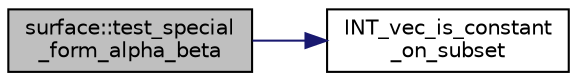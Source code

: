 digraph "surface::test_special_form_alpha_beta"
{
  edge [fontname="Helvetica",fontsize="10",labelfontname="Helvetica",labelfontsize="10"];
  node [fontname="Helvetica",fontsize="10",shape=record];
  rankdir="LR";
  Node5332 [label="surface::test_special\l_form_alpha_beta",height=0.2,width=0.4,color="black", fillcolor="grey75", style="filled", fontcolor="black"];
  Node5332 -> Node5333 [color="midnightblue",fontsize="10",style="solid",fontname="Helvetica"];
  Node5333 [label="INT_vec_is_constant\l_on_subset",height=0.2,width=0.4,color="black", fillcolor="white", style="filled",URL="$d5/db4/io__and__os_8h.html#a7536bf61db31b017af715b1dc756feb7"];
}
